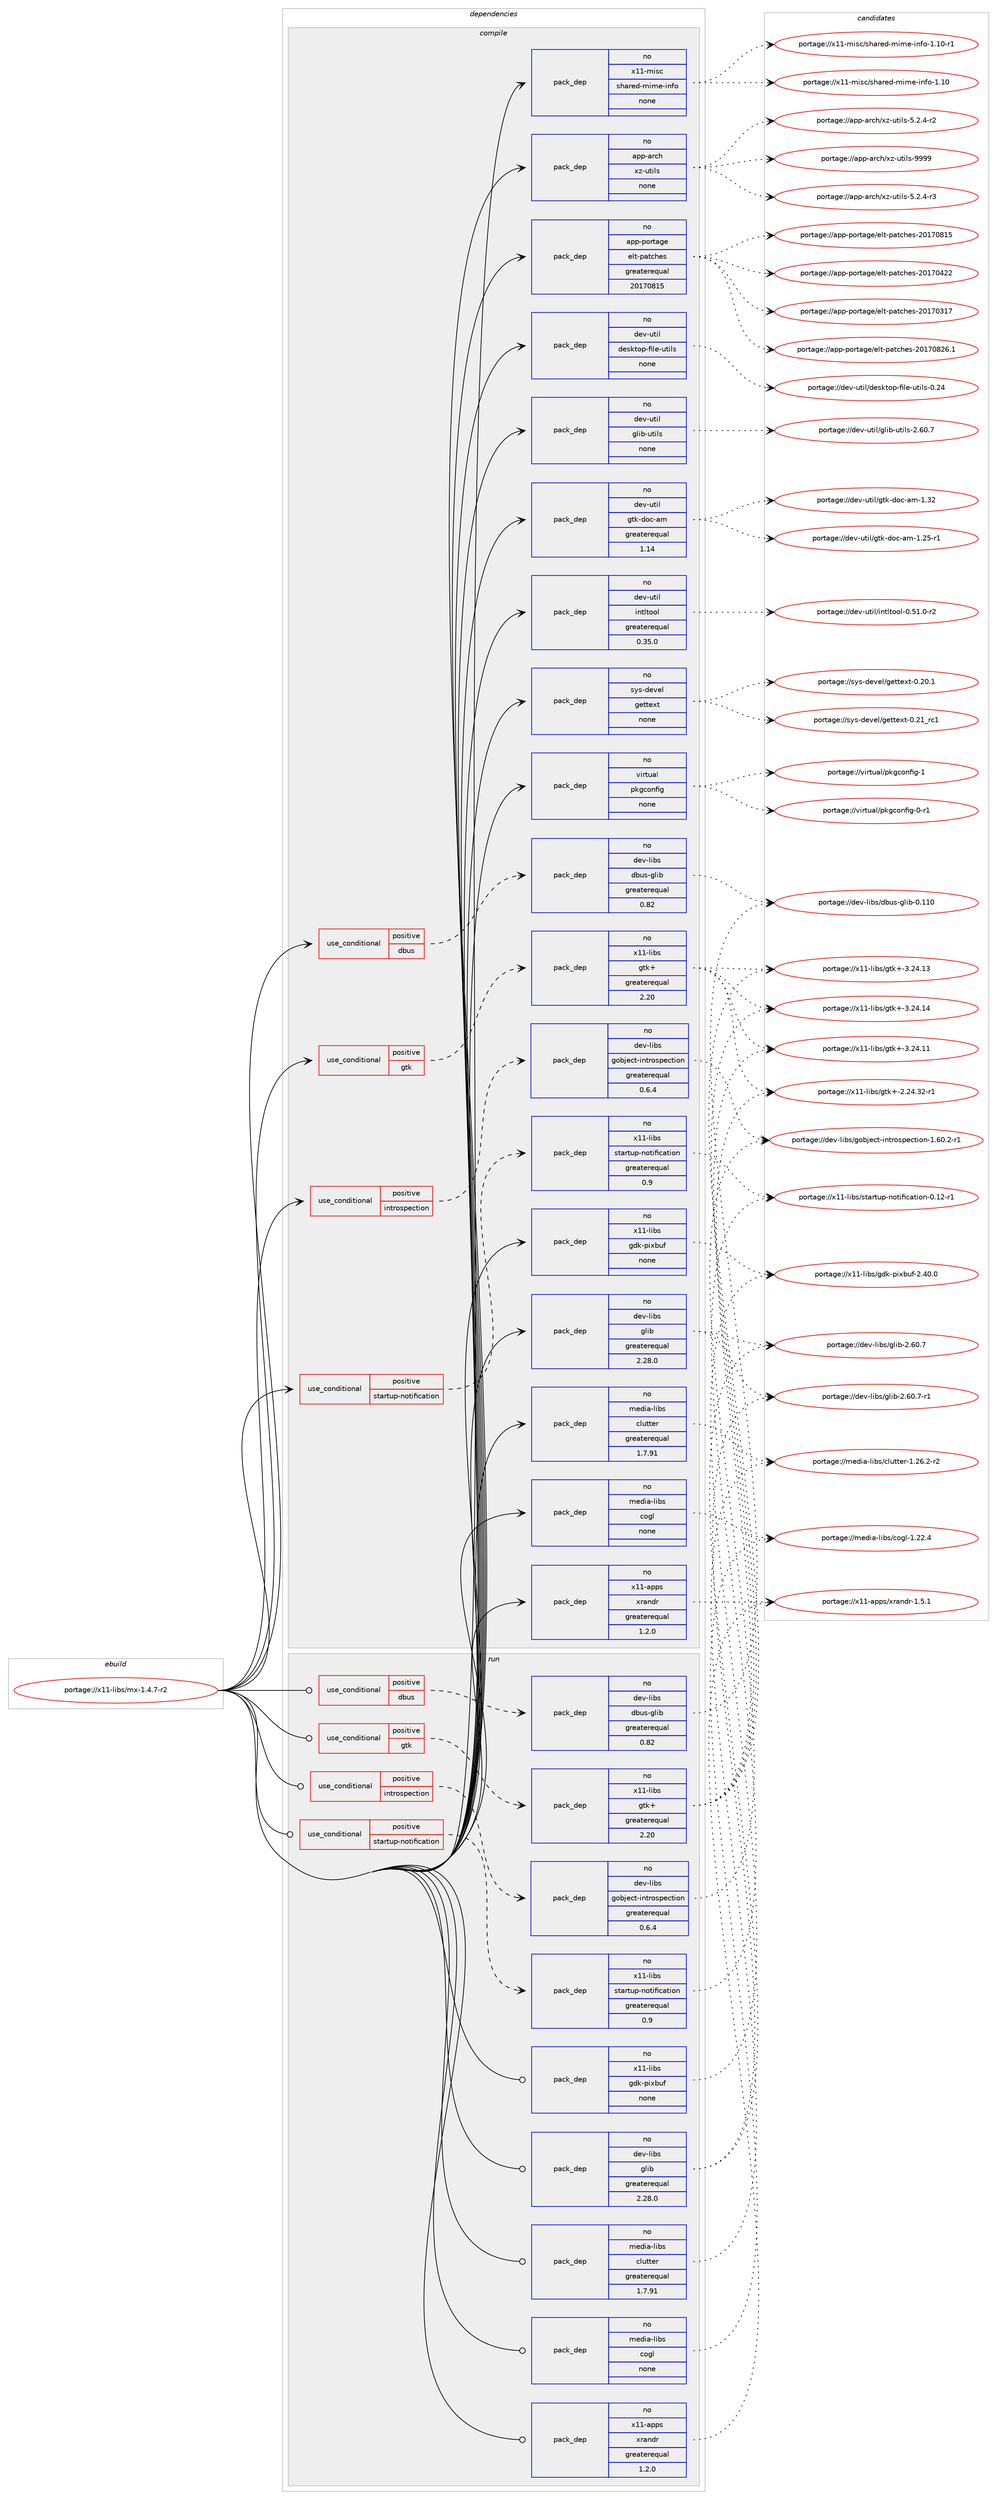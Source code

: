 digraph prolog {

# *************
# Graph options
# *************

newrank=true;
concentrate=true;
compound=true;
graph [rankdir=LR,fontname=Helvetica,fontsize=10,ranksep=1.5];#, ranksep=2.5, nodesep=0.2];
edge  [arrowhead=vee];
node  [fontname=Helvetica,fontsize=10];

# **********
# The ebuild
# **********

subgraph cluster_leftcol {
color=gray;
rank=same;
label=<<i>ebuild</i>>;
id [label="portage://x11-libs/mx-1.4.7-r2", color=red, width=4, href="../x11-libs/mx-1.4.7-r2.svg"];
}

# ****************
# The dependencies
# ****************

subgraph cluster_midcol {
color=gray;
label=<<i>dependencies</i>>;
subgraph cluster_compile {
fillcolor="#eeeeee";
style=filled;
label=<<i>compile</i>>;
subgraph cond2080 {
dependency15928 [label=<<TABLE BORDER="0" CELLBORDER="1" CELLSPACING="0" CELLPADDING="4"><TR><TD ROWSPAN="3" CELLPADDING="10">use_conditional</TD></TR><TR><TD>positive</TD></TR><TR><TD>dbus</TD></TR></TABLE>>, shape=none, color=red];
subgraph pack13559 {
dependency15929 [label=<<TABLE BORDER="0" CELLBORDER="1" CELLSPACING="0" CELLPADDING="4" WIDTH="220"><TR><TD ROWSPAN="6" CELLPADDING="30">pack_dep</TD></TR><TR><TD WIDTH="110">no</TD></TR><TR><TD>dev-libs</TD></TR><TR><TD>dbus-glib</TD></TR><TR><TD>greaterequal</TD></TR><TR><TD>0.82</TD></TR></TABLE>>, shape=none, color=blue];
}
dependency15928:e -> dependency15929:w [weight=20,style="dashed",arrowhead="vee"];
}
id:e -> dependency15928:w [weight=20,style="solid",arrowhead="vee"];
subgraph cond2081 {
dependency15930 [label=<<TABLE BORDER="0" CELLBORDER="1" CELLSPACING="0" CELLPADDING="4"><TR><TD ROWSPAN="3" CELLPADDING="10">use_conditional</TD></TR><TR><TD>positive</TD></TR><TR><TD>gtk</TD></TR></TABLE>>, shape=none, color=red];
subgraph pack13560 {
dependency15931 [label=<<TABLE BORDER="0" CELLBORDER="1" CELLSPACING="0" CELLPADDING="4" WIDTH="220"><TR><TD ROWSPAN="6" CELLPADDING="30">pack_dep</TD></TR><TR><TD WIDTH="110">no</TD></TR><TR><TD>x11-libs</TD></TR><TR><TD>gtk+</TD></TR><TR><TD>greaterequal</TD></TR><TR><TD>2.20</TD></TR></TABLE>>, shape=none, color=blue];
}
dependency15930:e -> dependency15931:w [weight=20,style="dashed",arrowhead="vee"];
}
id:e -> dependency15930:w [weight=20,style="solid",arrowhead="vee"];
subgraph cond2082 {
dependency15932 [label=<<TABLE BORDER="0" CELLBORDER="1" CELLSPACING="0" CELLPADDING="4"><TR><TD ROWSPAN="3" CELLPADDING="10">use_conditional</TD></TR><TR><TD>positive</TD></TR><TR><TD>introspection</TD></TR></TABLE>>, shape=none, color=red];
subgraph pack13561 {
dependency15933 [label=<<TABLE BORDER="0" CELLBORDER="1" CELLSPACING="0" CELLPADDING="4" WIDTH="220"><TR><TD ROWSPAN="6" CELLPADDING="30">pack_dep</TD></TR><TR><TD WIDTH="110">no</TD></TR><TR><TD>dev-libs</TD></TR><TR><TD>gobject-introspection</TD></TR><TR><TD>greaterequal</TD></TR><TR><TD>0.6.4</TD></TR></TABLE>>, shape=none, color=blue];
}
dependency15932:e -> dependency15933:w [weight=20,style="dashed",arrowhead="vee"];
}
id:e -> dependency15932:w [weight=20,style="solid",arrowhead="vee"];
subgraph cond2083 {
dependency15934 [label=<<TABLE BORDER="0" CELLBORDER="1" CELLSPACING="0" CELLPADDING="4"><TR><TD ROWSPAN="3" CELLPADDING="10">use_conditional</TD></TR><TR><TD>positive</TD></TR><TR><TD>startup-notification</TD></TR></TABLE>>, shape=none, color=red];
subgraph pack13562 {
dependency15935 [label=<<TABLE BORDER="0" CELLBORDER="1" CELLSPACING="0" CELLPADDING="4" WIDTH="220"><TR><TD ROWSPAN="6" CELLPADDING="30">pack_dep</TD></TR><TR><TD WIDTH="110">no</TD></TR><TR><TD>x11-libs</TD></TR><TR><TD>startup-notification</TD></TR><TR><TD>greaterequal</TD></TR><TR><TD>0.9</TD></TR></TABLE>>, shape=none, color=blue];
}
dependency15934:e -> dependency15935:w [weight=20,style="dashed",arrowhead="vee"];
}
id:e -> dependency15934:w [weight=20,style="solid",arrowhead="vee"];
subgraph pack13563 {
dependency15936 [label=<<TABLE BORDER="0" CELLBORDER="1" CELLSPACING="0" CELLPADDING="4" WIDTH="220"><TR><TD ROWSPAN="6" CELLPADDING="30">pack_dep</TD></TR><TR><TD WIDTH="110">no</TD></TR><TR><TD>app-arch</TD></TR><TR><TD>xz-utils</TD></TR><TR><TD>none</TD></TR><TR><TD></TD></TR></TABLE>>, shape=none, color=blue];
}
id:e -> dependency15936:w [weight=20,style="solid",arrowhead="vee"];
subgraph pack13564 {
dependency15937 [label=<<TABLE BORDER="0" CELLBORDER="1" CELLSPACING="0" CELLPADDING="4" WIDTH="220"><TR><TD ROWSPAN="6" CELLPADDING="30">pack_dep</TD></TR><TR><TD WIDTH="110">no</TD></TR><TR><TD>app-portage</TD></TR><TR><TD>elt-patches</TD></TR><TR><TD>greaterequal</TD></TR><TR><TD>20170815</TD></TR></TABLE>>, shape=none, color=blue];
}
id:e -> dependency15937:w [weight=20,style="solid",arrowhead="vee"];
subgraph pack13565 {
dependency15938 [label=<<TABLE BORDER="0" CELLBORDER="1" CELLSPACING="0" CELLPADDING="4" WIDTH="220"><TR><TD ROWSPAN="6" CELLPADDING="30">pack_dep</TD></TR><TR><TD WIDTH="110">no</TD></TR><TR><TD>dev-libs</TD></TR><TR><TD>glib</TD></TR><TR><TD>greaterequal</TD></TR><TR><TD>2.28.0</TD></TR></TABLE>>, shape=none, color=blue];
}
id:e -> dependency15938:w [weight=20,style="solid",arrowhead="vee"];
subgraph pack13566 {
dependency15939 [label=<<TABLE BORDER="0" CELLBORDER="1" CELLSPACING="0" CELLPADDING="4" WIDTH="220"><TR><TD ROWSPAN="6" CELLPADDING="30">pack_dep</TD></TR><TR><TD WIDTH="110">no</TD></TR><TR><TD>dev-util</TD></TR><TR><TD>desktop-file-utils</TD></TR><TR><TD>none</TD></TR><TR><TD></TD></TR></TABLE>>, shape=none, color=blue];
}
id:e -> dependency15939:w [weight=20,style="solid",arrowhead="vee"];
subgraph pack13567 {
dependency15940 [label=<<TABLE BORDER="0" CELLBORDER="1" CELLSPACING="0" CELLPADDING="4" WIDTH="220"><TR><TD ROWSPAN="6" CELLPADDING="30">pack_dep</TD></TR><TR><TD WIDTH="110">no</TD></TR><TR><TD>dev-util</TD></TR><TR><TD>glib-utils</TD></TR><TR><TD>none</TD></TR><TR><TD></TD></TR></TABLE>>, shape=none, color=blue];
}
id:e -> dependency15940:w [weight=20,style="solid",arrowhead="vee"];
subgraph pack13568 {
dependency15941 [label=<<TABLE BORDER="0" CELLBORDER="1" CELLSPACING="0" CELLPADDING="4" WIDTH="220"><TR><TD ROWSPAN="6" CELLPADDING="30">pack_dep</TD></TR><TR><TD WIDTH="110">no</TD></TR><TR><TD>dev-util</TD></TR><TR><TD>gtk-doc-am</TD></TR><TR><TD>greaterequal</TD></TR><TR><TD>1.14</TD></TR></TABLE>>, shape=none, color=blue];
}
id:e -> dependency15941:w [weight=20,style="solid",arrowhead="vee"];
subgraph pack13569 {
dependency15942 [label=<<TABLE BORDER="0" CELLBORDER="1" CELLSPACING="0" CELLPADDING="4" WIDTH="220"><TR><TD ROWSPAN="6" CELLPADDING="30">pack_dep</TD></TR><TR><TD WIDTH="110">no</TD></TR><TR><TD>dev-util</TD></TR><TR><TD>intltool</TD></TR><TR><TD>greaterequal</TD></TR><TR><TD>0.35.0</TD></TR></TABLE>>, shape=none, color=blue];
}
id:e -> dependency15942:w [weight=20,style="solid",arrowhead="vee"];
subgraph pack13570 {
dependency15943 [label=<<TABLE BORDER="0" CELLBORDER="1" CELLSPACING="0" CELLPADDING="4" WIDTH="220"><TR><TD ROWSPAN="6" CELLPADDING="30">pack_dep</TD></TR><TR><TD WIDTH="110">no</TD></TR><TR><TD>media-libs</TD></TR><TR><TD>clutter</TD></TR><TR><TD>greaterequal</TD></TR><TR><TD>1.7.91</TD></TR></TABLE>>, shape=none, color=blue];
}
id:e -> dependency15943:w [weight=20,style="solid",arrowhead="vee"];
subgraph pack13571 {
dependency15944 [label=<<TABLE BORDER="0" CELLBORDER="1" CELLSPACING="0" CELLPADDING="4" WIDTH="220"><TR><TD ROWSPAN="6" CELLPADDING="30">pack_dep</TD></TR><TR><TD WIDTH="110">no</TD></TR><TR><TD>media-libs</TD></TR><TR><TD>cogl</TD></TR><TR><TD>none</TD></TR><TR><TD></TD></TR></TABLE>>, shape=none, color=blue];
}
id:e -> dependency15944:w [weight=20,style="solid",arrowhead="vee"];
subgraph pack13572 {
dependency15945 [label=<<TABLE BORDER="0" CELLBORDER="1" CELLSPACING="0" CELLPADDING="4" WIDTH="220"><TR><TD ROWSPAN="6" CELLPADDING="30">pack_dep</TD></TR><TR><TD WIDTH="110">no</TD></TR><TR><TD>sys-devel</TD></TR><TR><TD>gettext</TD></TR><TR><TD>none</TD></TR><TR><TD></TD></TR></TABLE>>, shape=none, color=blue];
}
id:e -> dependency15945:w [weight=20,style="solid",arrowhead="vee"];
subgraph pack13573 {
dependency15946 [label=<<TABLE BORDER="0" CELLBORDER="1" CELLSPACING="0" CELLPADDING="4" WIDTH="220"><TR><TD ROWSPAN="6" CELLPADDING="30">pack_dep</TD></TR><TR><TD WIDTH="110">no</TD></TR><TR><TD>virtual</TD></TR><TR><TD>pkgconfig</TD></TR><TR><TD>none</TD></TR><TR><TD></TD></TR></TABLE>>, shape=none, color=blue];
}
id:e -> dependency15946:w [weight=20,style="solid",arrowhead="vee"];
subgraph pack13574 {
dependency15947 [label=<<TABLE BORDER="0" CELLBORDER="1" CELLSPACING="0" CELLPADDING="4" WIDTH="220"><TR><TD ROWSPAN="6" CELLPADDING="30">pack_dep</TD></TR><TR><TD WIDTH="110">no</TD></TR><TR><TD>x11-apps</TD></TR><TR><TD>xrandr</TD></TR><TR><TD>greaterequal</TD></TR><TR><TD>1.2.0</TD></TR></TABLE>>, shape=none, color=blue];
}
id:e -> dependency15947:w [weight=20,style="solid",arrowhead="vee"];
subgraph pack13575 {
dependency15948 [label=<<TABLE BORDER="0" CELLBORDER="1" CELLSPACING="0" CELLPADDING="4" WIDTH="220"><TR><TD ROWSPAN="6" CELLPADDING="30">pack_dep</TD></TR><TR><TD WIDTH="110">no</TD></TR><TR><TD>x11-libs</TD></TR><TR><TD>gdk-pixbuf</TD></TR><TR><TD>none</TD></TR><TR><TD></TD></TR></TABLE>>, shape=none, color=blue];
}
id:e -> dependency15948:w [weight=20,style="solid",arrowhead="vee"];
subgraph pack13576 {
dependency15949 [label=<<TABLE BORDER="0" CELLBORDER="1" CELLSPACING="0" CELLPADDING="4" WIDTH="220"><TR><TD ROWSPAN="6" CELLPADDING="30">pack_dep</TD></TR><TR><TD WIDTH="110">no</TD></TR><TR><TD>x11-misc</TD></TR><TR><TD>shared-mime-info</TD></TR><TR><TD>none</TD></TR><TR><TD></TD></TR></TABLE>>, shape=none, color=blue];
}
id:e -> dependency15949:w [weight=20,style="solid",arrowhead="vee"];
}
subgraph cluster_compileandrun {
fillcolor="#eeeeee";
style=filled;
label=<<i>compile and run</i>>;
}
subgraph cluster_run {
fillcolor="#eeeeee";
style=filled;
label=<<i>run</i>>;
subgraph cond2084 {
dependency15950 [label=<<TABLE BORDER="0" CELLBORDER="1" CELLSPACING="0" CELLPADDING="4"><TR><TD ROWSPAN="3" CELLPADDING="10">use_conditional</TD></TR><TR><TD>positive</TD></TR><TR><TD>dbus</TD></TR></TABLE>>, shape=none, color=red];
subgraph pack13577 {
dependency15951 [label=<<TABLE BORDER="0" CELLBORDER="1" CELLSPACING="0" CELLPADDING="4" WIDTH="220"><TR><TD ROWSPAN="6" CELLPADDING="30">pack_dep</TD></TR><TR><TD WIDTH="110">no</TD></TR><TR><TD>dev-libs</TD></TR><TR><TD>dbus-glib</TD></TR><TR><TD>greaterequal</TD></TR><TR><TD>0.82</TD></TR></TABLE>>, shape=none, color=blue];
}
dependency15950:e -> dependency15951:w [weight=20,style="dashed",arrowhead="vee"];
}
id:e -> dependency15950:w [weight=20,style="solid",arrowhead="odot"];
subgraph cond2085 {
dependency15952 [label=<<TABLE BORDER="0" CELLBORDER="1" CELLSPACING="0" CELLPADDING="4"><TR><TD ROWSPAN="3" CELLPADDING="10">use_conditional</TD></TR><TR><TD>positive</TD></TR><TR><TD>gtk</TD></TR></TABLE>>, shape=none, color=red];
subgraph pack13578 {
dependency15953 [label=<<TABLE BORDER="0" CELLBORDER="1" CELLSPACING="0" CELLPADDING="4" WIDTH="220"><TR><TD ROWSPAN="6" CELLPADDING="30">pack_dep</TD></TR><TR><TD WIDTH="110">no</TD></TR><TR><TD>x11-libs</TD></TR><TR><TD>gtk+</TD></TR><TR><TD>greaterequal</TD></TR><TR><TD>2.20</TD></TR></TABLE>>, shape=none, color=blue];
}
dependency15952:e -> dependency15953:w [weight=20,style="dashed",arrowhead="vee"];
}
id:e -> dependency15952:w [weight=20,style="solid",arrowhead="odot"];
subgraph cond2086 {
dependency15954 [label=<<TABLE BORDER="0" CELLBORDER="1" CELLSPACING="0" CELLPADDING="4"><TR><TD ROWSPAN="3" CELLPADDING="10">use_conditional</TD></TR><TR><TD>positive</TD></TR><TR><TD>introspection</TD></TR></TABLE>>, shape=none, color=red];
subgraph pack13579 {
dependency15955 [label=<<TABLE BORDER="0" CELLBORDER="1" CELLSPACING="0" CELLPADDING="4" WIDTH="220"><TR><TD ROWSPAN="6" CELLPADDING="30">pack_dep</TD></TR><TR><TD WIDTH="110">no</TD></TR><TR><TD>dev-libs</TD></TR><TR><TD>gobject-introspection</TD></TR><TR><TD>greaterequal</TD></TR><TR><TD>0.6.4</TD></TR></TABLE>>, shape=none, color=blue];
}
dependency15954:e -> dependency15955:w [weight=20,style="dashed",arrowhead="vee"];
}
id:e -> dependency15954:w [weight=20,style="solid",arrowhead="odot"];
subgraph cond2087 {
dependency15956 [label=<<TABLE BORDER="0" CELLBORDER="1" CELLSPACING="0" CELLPADDING="4"><TR><TD ROWSPAN="3" CELLPADDING="10">use_conditional</TD></TR><TR><TD>positive</TD></TR><TR><TD>startup-notification</TD></TR></TABLE>>, shape=none, color=red];
subgraph pack13580 {
dependency15957 [label=<<TABLE BORDER="0" CELLBORDER="1" CELLSPACING="0" CELLPADDING="4" WIDTH="220"><TR><TD ROWSPAN="6" CELLPADDING="30">pack_dep</TD></TR><TR><TD WIDTH="110">no</TD></TR><TR><TD>x11-libs</TD></TR><TR><TD>startup-notification</TD></TR><TR><TD>greaterequal</TD></TR><TR><TD>0.9</TD></TR></TABLE>>, shape=none, color=blue];
}
dependency15956:e -> dependency15957:w [weight=20,style="dashed",arrowhead="vee"];
}
id:e -> dependency15956:w [weight=20,style="solid",arrowhead="odot"];
subgraph pack13581 {
dependency15958 [label=<<TABLE BORDER="0" CELLBORDER="1" CELLSPACING="0" CELLPADDING="4" WIDTH="220"><TR><TD ROWSPAN="6" CELLPADDING="30">pack_dep</TD></TR><TR><TD WIDTH="110">no</TD></TR><TR><TD>dev-libs</TD></TR><TR><TD>glib</TD></TR><TR><TD>greaterequal</TD></TR><TR><TD>2.28.0</TD></TR></TABLE>>, shape=none, color=blue];
}
id:e -> dependency15958:w [weight=20,style="solid",arrowhead="odot"];
subgraph pack13582 {
dependency15959 [label=<<TABLE BORDER="0" CELLBORDER="1" CELLSPACING="0" CELLPADDING="4" WIDTH="220"><TR><TD ROWSPAN="6" CELLPADDING="30">pack_dep</TD></TR><TR><TD WIDTH="110">no</TD></TR><TR><TD>media-libs</TD></TR><TR><TD>clutter</TD></TR><TR><TD>greaterequal</TD></TR><TR><TD>1.7.91</TD></TR></TABLE>>, shape=none, color=blue];
}
id:e -> dependency15959:w [weight=20,style="solid",arrowhead="odot"];
subgraph pack13583 {
dependency15960 [label=<<TABLE BORDER="0" CELLBORDER="1" CELLSPACING="0" CELLPADDING="4" WIDTH="220"><TR><TD ROWSPAN="6" CELLPADDING="30">pack_dep</TD></TR><TR><TD WIDTH="110">no</TD></TR><TR><TD>media-libs</TD></TR><TR><TD>cogl</TD></TR><TR><TD>none</TD></TR><TR><TD></TD></TR></TABLE>>, shape=none, color=blue];
}
id:e -> dependency15960:w [weight=20,style="solid",arrowhead="odot"];
subgraph pack13584 {
dependency15961 [label=<<TABLE BORDER="0" CELLBORDER="1" CELLSPACING="0" CELLPADDING="4" WIDTH="220"><TR><TD ROWSPAN="6" CELLPADDING="30">pack_dep</TD></TR><TR><TD WIDTH="110">no</TD></TR><TR><TD>x11-apps</TD></TR><TR><TD>xrandr</TD></TR><TR><TD>greaterequal</TD></TR><TR><TD>1.2.0</TD></TR></TABLE>>, shape=none, color=blue];
}
id:e -> dependency15961:w [weight=20,style="solid",arrowhead="odot"];
subgraph pack13585 {
dependency15962 [label=<<TABLE BORDER="0" CELLBORDER="1" CELLSPACING="0" CELLPADDING="4" WIDTH="220"><TR><TD ROWSPAN="6" CELLPADDING="30">pack_dep</TD></TR><TR><TD WIDTH="110">no</TD></TR><TR><TD>x11-libs</TD></TR><TR><TD>gdk-pixbuf</TD></TR><TR><TD>none</TD></TR><TR><TD></TD></TR></TABLE>>, shape=none, color=blue];
}
id:e -> dependency15962:w [weight=20,style="solid",arrowhead="odot"];
}
}

# **************
# The candidates
# **************

subgraph cluster_choices {
rank=same;
color=gray;
label=<<i>candidates</i>>;

subgraph choice13559 {
color=black;
nodesep=1;
choice100101118451081059811547100981171154510310810598454846494948 [label="portage://dev-libs/dbus-glib-0.110", color=red, width=4,href="../dev-libs/dbus-glib-0.110.svg"];
dependency15929:e -> choice100101118451081059811547100981171154510310810598454846494948:w [style=dotted,weight="100"];
}
subgraph choice13560 {
color=black;
nodesep=1;
choice1204949451081059811547103116107434551465052464952 [label="portage://x11-libs/gtk+-3.24.14", color=red, width=4,href="../x11-libs/gtk+-3.24.14.svg"];
choice1204949451081059811547103116107434551465052464951 [label="portage://x11-libs/gtk+-3.24.13", color=red, width=4,href="../x11-libs/gtk+-3.24.13.svg"];
choice1204949451081059811547103116107434551465052464949 [label="portage://x11-libs/gtk+-3.24.11", color=red, width=4,href="../x11-libs/gtk+-3.24.11.svg"];
choice12049494510810598115471031161074345504650524651504511449 [label="portage://x11-libs/gtk+-2.24.32-r1", color=red, width=4,href="../x11-libs/gtk+-2.24.32-r1.svg"];
dependency15931:e -> choice1204949451081059811547103116107434551465052464952:w [style=dotted,weight="100"];
dependency15931:e -> choice1204949451081059811547103116107434551465052464951:w [style=dotted,weight="100"];
dependency15931:e -> choice1204949451081059811547103116107434551465052464949:w [style=dotted,weight="100"];
dependency15931:e -> choice12049494510810598115471031161074345504650524651504511449:w [style=dotted,weight="100"];
}
subgraph choice13561 {
color=black;
nodesep=1;
choice10010111845108105981154710311198106101991164510511011611411111511210199116105111110454946544846504511449 [label="portage://dev-libs/gobject-introspection-1.60.2-r1", color=red, width=4,href="../dev-libs/gobject-introspection-1.60.2-r1.svg"];
dependency15933:e -> choice10010111845108105981154710311198106101991164510511011611411111511210199116105111110454946544846504511449:w [style=dotted,weight="100"];
}
subgraph choice13562 {
color=black;
nodesep=1;
choice12049494510810598115471151169711411611711245110111116105102105999711610511111045484649504511449 [label="portage://x11-libs/startup-notification-0.12-r1", color=red, width=4,href="../x11-libs/startup-notification-0.12-r1.svg"];
dependency15935:e -> choice12049494510810598115471151169711411611711245110111116105102105999711610511111045484649504511449:w [style=dotted,weight="100"];
}
subgraph choice13563 {
color=black;
nodesep=1;
choice9711211245971149910447120122451171161051081154557575757 [label="portage://app-arch/xz-utils-9999", color=red, width=4,href="../app-arch/xz-utils-9999.svg"];
choice9711211245971149910447120122451171161051081154553465046524511451 [label="portage://app-arch/xz-utils-5.2.4-r3", color=red, width=4,href="../app-arch/xz-utils-5.2.4-r3.svg"];
choice9711211245971149910447120122451171161051081154553465046524511450 [label="portage://app-arch/xz-utils-5.2.4-r2", color=red, width=4,href="../app-arch/xz-utils-5.2.4-r2.svg"];
dependency15936:e -> choice9711211245971149910447120122451171161051081154557575757:w [style=dotted,weight="100"];
dependency15936:e -> choice9711211245971149910447120122451171161051081154553465046524511451:w [style=dotted,weight="100"];
dependency15936:e -> choice9711211245971149910447120122451171161051081154553465046524511450:w [style=dotted,weight="100"];
}
subgraph choice13564 {
color=black;
nodesep=1;
choice971121124511211111411697103101471011081164511297116991041011154550484955485650544649 [label="portage://app-portage/elt-patches-20170826.1", color=red, width=4,href="../app-portage/elt-patches-20170826.1.svg"];
choice97112112451121111141169710310147101108116451129711699104101115455048495548564953 [label="portage://app-portage/elt-patches-20170815", color=red, width=4,href="../app-portage/elt-patches-20170815.svg"];
choice97112112451121111141169710310147101108116451129711699104101115455048495548525050 [label="portage://app-portage/elt-patches-20170422", color=red, width=4,href="../app-portage/elt-patches-20170422.svg"];
choice97112112451121111141169710310147101108116451129711699104101115455048495548514955 [label="portage://app-portage/elt-patches-20170317", color=red, width=4,href="../app-portage/elt-patches-20170317.svg"];
dependency15937:e -> choice971121124511211111411697103101471011081164511297116991041011154550484955485650544649:w [style=dotted,weight="100"];
dependency15937:e -> choice97112112451121111141169710310147101108116451129711699104101115455048495548564953:w [style=dotted,weight="100"];
dependency15937:e -> choice97112112451121111141169710310147101108116451129711699104101115455048495548525050:w [style=dotted,weight="100"];
dependency15937:e -> choice97112112451121111141169710310147101108116451129711699104101115455048495548514955:w [style=dotted,weight="100"];
}
subgraph choice13565 {
color=black;
nodesep=1;
choice10010111845108105981154710310810598455046544846554511449 [label="portage://dev-libs/glib-2.60.7-r1", color=red, width=4,href="../dev-libs/glib-2.60.7-r1.svg"];
choice1001011184510810598115471031081059845504654484655 [label="portage://dev-libs/glib-2.60.7", color=red, width=4,href="../dev-libs/glib-2.60.7.svg"];
dependency15938:e -> choice10010111845108105981154710310810598455046544846554511449:w [style=dotted,weight="100"];
dependency15938:e -> choice1001011184510810598115471031081059845504654484655:w [style=dotted,weight="100"];
}
subgraph choice13566 {
color=black;
nodesep=1;
choice100101118451171161051084710010111510711611111245102105108101451171161051081154548465052 [label="portage://dev-util/desktop-file-utils-0.24", color=red, width=4,href="../dev-util/desktop-file-utils-0.24.svg"];
dependency15939:e -> choice100101118451171161051084710010111510711611111245102105108101451171161051081154548465052:w [style=dotted,weight="100"];
}
subgraph choice13567 {
color=black;
nodesep=1;
choice1001011184511711610510847103108105984511711610510811545504654484655 [label="portage://dev-util/glib-utils-2.60.7", color=red, width=4,href="../dev-util/glib-utils-2.60.7.svg"];
dependency15940:e -> choice1001011184511711610510847103108105984511711610510811545504654484655:w [style=dotted,weight="100"];
}
subgraph choice13568 {
color=black;
nodesep=1;
choice1001011184511711610510847103116107451001119945971094549465150 [label="portage://dev-util/gtk-doc-am-1.32", color=red, width=4,href="../dev-util/gtk-doc-am-1.32.svg"];
choice10010111845117116105108471031161074510011199459710945494650534511449 [label="portage://dev-util/gtk-doc-am-1.25-r1", color=red, width=4,href="../dev-util/gtk-doc-am-1.25-r1.svg"];
dependency15941:e -> choice1001011184511711610510847103116107451001119945971094549465150:w [style=dotted,weight="100"];
dependency15941:e -> choice10010111845117116105108471031161074510011199459710945494650534511449:w [style=dotted,weight="100"];
}
subgraph choice13569 {
color=black;
nodesep=1;
choice1001011184511711610510847105110116108116111111108454846534946484511450 [label="portage://dev-util/intltool-0.51.0-r2", color=red, width=4,href="../dev-util/intltool-0.51.0-r2.svg"];
dependency15942:e -> choice1001011184511711610510847105110116108116111111108454846534946484511450:w [style=dotted,weight="100"];
}
subgraph choice13570 {
color=black;
nodesep=1;
choice1091011001059745108105981154799108117116116101114454946505446504511450 [label="portage://media-libs/clutter-1.26.2-r2", color=red, width=4,href="../media-libs/clutter-1.26.2-r2.svg"];
dependency15943:e -> choice1091011001059745108105981154799108117116116101114454946505446504511450:w [style=dotted,weight="100"];
}
subgraph choice13571 {
color=black;
nodesep=1;
choice109101100105974510810598115479911110310845494650504652 [label="portage://media-libs/cogl-1.22.4", color=red, width=4,href="../media-libs/cogl-1.22.4.svg"];
dependency15944:e -> choice109101100105974510810598115479911110310845494650504652:w [style=dotted,weight="100"];
}
subgraph choice13572 {
color=black;
nodesep=1;
choice11512111545100101118101108471031011161161011201164548465049951149949 [label="portage://sys-devel/gettext-0.21_rc1", color=red, width=4,href="../sys-devel/gettext-0.21_rc1.svg"];
choice115121115451001011181011084710310111611610112011645484650484649 [label="portage://sys-devel/gettext-0.20.1", color=red, width=4,href="../sys-devel/gettext-0.20.1.svg"];
dependency15945:e -> choice11512111545100101118101108471031011161161011201164548465049951149949:w [style=dotted,weight="100"];
dependency15945:e -> choice115121115451001011181011084710310111611610112011645484650484649:w [style=dotted,weight="100"];
}
subgraph choice13573 {
color=black;
nodesep=1;
choice1181051141161179710847112107103991111101021051034549 [label="portage://virtual/pkgconfig-1", color=red, width=4,href="../virtual/pkgconfig-1.svg"];
choice11810511411611797108471121071039911111010210510345484511449 [label="portage://virtual/pkgconfig-0-r1", color=red, width=4,href="../virtual/pkgconfig-0-r1.svg"];
dependency15946:e -> choice1181051141161179710847112107103991111101021051034549:w [style=dotted,weight="100"];
dependency15946:e -> choice11810511411611797108471121071039911111010210510345484511449:w [style=dotted,weight="100"];
}
subgraph choice13574 {
color=black;
nodesep=1;
choice120494945971121121154712011497110100114454946534649 [label="portage://x11-apps/xrandr-1.5.1", color=red, width=4,href="../x11-apps/xrandr-1.5.1.svg"];
dependency15947:e -> choice120494945971121121154712011497110100114454946534649:w [style=dotted,weight="100"];
}
subgraph choice13575 {
color=black;
nodesep=1;
choice1204949451081059811547103100107451121051209811710245504652484648 [label="portage://x11-libs/gdk-pixbuf-2.40.0", color=red, width=4,href="../x11-libs/gdk-pixbuf-2.40.0.svg"];
dependency15948:e -> choice1204949451081059811547103100107451121051209811710245504652484648:w [style=dotted,weight="100"];
}
subgraph choice13576 {
color=black;
nodesep=1;
choice120494945109105115994711510497114101100451091051091014510511010211145494649484511449 [label="portage://x11-misc/shared-mime-info-1.10-r1", color=red, width=4,href="../x11-misc/shared-mime-info-1.10-r1.svg"];
choice12049494510910511599471151049711410110045109105109101451051101021114549464948 [label="portage://x11-misc/shared-mime-info-1.10", color=red, width=4,href="../x11-misc/shared-mime-info-1.10.svg"];
dependency15949:e -> choice120494945109105115994711510497114101100451091051091014510511010211145494649484511449:w [style=dotted,weight="100"];
dependency15949:e -> choice12049494510910511599471151049711410110045109105109101451051101021114549464948:w [style=dotted,weight="100"];
}
subgraph choice13577 {
color=black;
nodesep=1;
choice100101118451081059811547100981171154510310810598454846494948 [label="portage://dev-libs/dbus-glib-0.110", color=red, width=4,href="../dev-libs/dbus-glib-0.110.svg"];
dependency15951:e -> choice100101118451081059811547100981171154510310810598454846494948:w [style=dotted,weight="100"];
}
subgraph choice13578 {
color=black;
nodesep=1;
choice1204949451081059811547103116107434551465052464952 [label="portage://x11-libs/gtk+-3.24.14", color=red, width=4,href="../x11-libs/gtk+-3.24.14.svg"];
choice1204949451081059811547103116107434551465052464951 [label="portage://x11-libs/gtk+-3.24.13", color=red, width=4,href="../x11-libs/gtk+-3.24.13.svg"];
choice1204949451081059811547103116107434551465052464949 [label="portage://x11-libs/gtk+-3.24.11", color=red, width=4,href="../x11-libs/gtk+-3.24.11.svg"];
choice12049494510810598115471031161074345504650524651504511449 [label="portage://x11-libs/gtk+-2.24.32-r1", color=red, width=4,href="../x11-libs/gtk+-2.24.32-r1.svg"];
dependency15953:e -> choice1204949451081059811547103116107434551465052464952:w [style=dotted,weight="100"];
dependency15953:e -> choice1204949451081059811547103116107434551465052464951:w [style=dotted,weight="100"];
dependency15953:e -> choice1204949451081059811547103116107434551465052464949:w [style=dotted,weight="100"];
dependency15953:e -> choice12049494510810598115471031161074345504650524651504511449:w [style=dotted,weight="100"];
}
subgraph choice13579 {
color=black;
nodesep=1;
choice10010111845108105981154710311198106101991164510511011611411111511210199116105111110454946544846504511449 [label="portage://dev-libs/gobject-introspection-1.60.2-r1", color=red, width=4,href="../dev-libs/gobject-introspection-1.60.2-r1.svg"];
dependency15955:e -> choice10010111845108105981154710311198106101991164510511011611411111511210199116105111110454946544846504511449:w [style=dotted,weight="100"];
}
subgraph choice13580 {
color=black;
nodesep=1;
choice12049494510810598115471151169711411611711245110111116105102105999711610511111045484649504511449 [label="portage://x11-libs/startup-notification-0.12-r1", color=red, width=4,href="../x11-libs/startup-notification-0.12-r1.svg"];
dependency15957:e -> choice12049494510810598115471151169711411611711245110111116105102105999711610511111045484649504511449:w [style=dotted,weight="100"];
}
subgraph choice13581 {
color=black;
nodesep=1;
choice10010111845108105981154710310810598455046544846554511449 [label="portage://dev-libs/glib-2.60.7-r1", color=red, width=4,href="../dev-libs/glib-2.60.7-r1.svg"];
choice1001011184510810598115471031081059845504654484655 [label="portage://dev-libs/glib-2.60.7", color=red, width=4,href="../dev-libs/glib-2.60.7.svg"];
dependency15958:e -> choice10010111845108105981154710310810598455046544846554511449:w [style=dotted,weight="100"];
dependency15958:e -> choice1001011184510810598115471031081059845504654484655:w [style=dotted,weight="100"];
}
subgraph choice13582 {
color=black;
nodesep=1;
choice1091011001059745108105981154799108117116116101114454946505446504511450 [label="portage://media-libs/clutter-1.26.2-r2", color=red, width=4,href="../media-libs/clutter-1.26.2-r2.svg"];
dependency15959:e -> choice1091011001059745108105981154799108117116116101114454946505446504511450:w [style=dotted,weight="100"];
}
subgraph choice13583 {
color=black;
nodesep=1;
choice109101100105974510810598115479911110310845494650504652 [label="portage://media-libs/cogl-1.22.4", color=red, width=4,href="../media-libs/cogl-1.22.4.svg"];
dependency15960:e -> choice109101100105974510810598115479911110310845494650504652:w [style=dotted,weight="100"];
}
subgraph choice13584 {
color=black;
nodesep=1;
choice120494945971121121154712011497110100114454946534649 [label="portage://x11-apps/xrandr-1.5.1", color=red, width=4,href="../x11-apps/xrandr-1.5.1.svg"];
dependency15961:e -> choice120494945971121121154712011497110100114454946534649:w [style=dotted,weight="100"];
}
subgraph choice13585 {
color=black;
nodesep=1;
choice1204949451081059811547103100107451121051209811710245504652484648 [label="portage://x11-libs/gdk-pixbuf-2.40.0", color=red, width=4,href="../x11-libs/gdk-pixbuf-2.40.0.svg"];
dependency15962:e -> choice1204949451081059811547103100107451121051209811710245504652484648:w [style=dotted,weight="100"];
}
}

}
